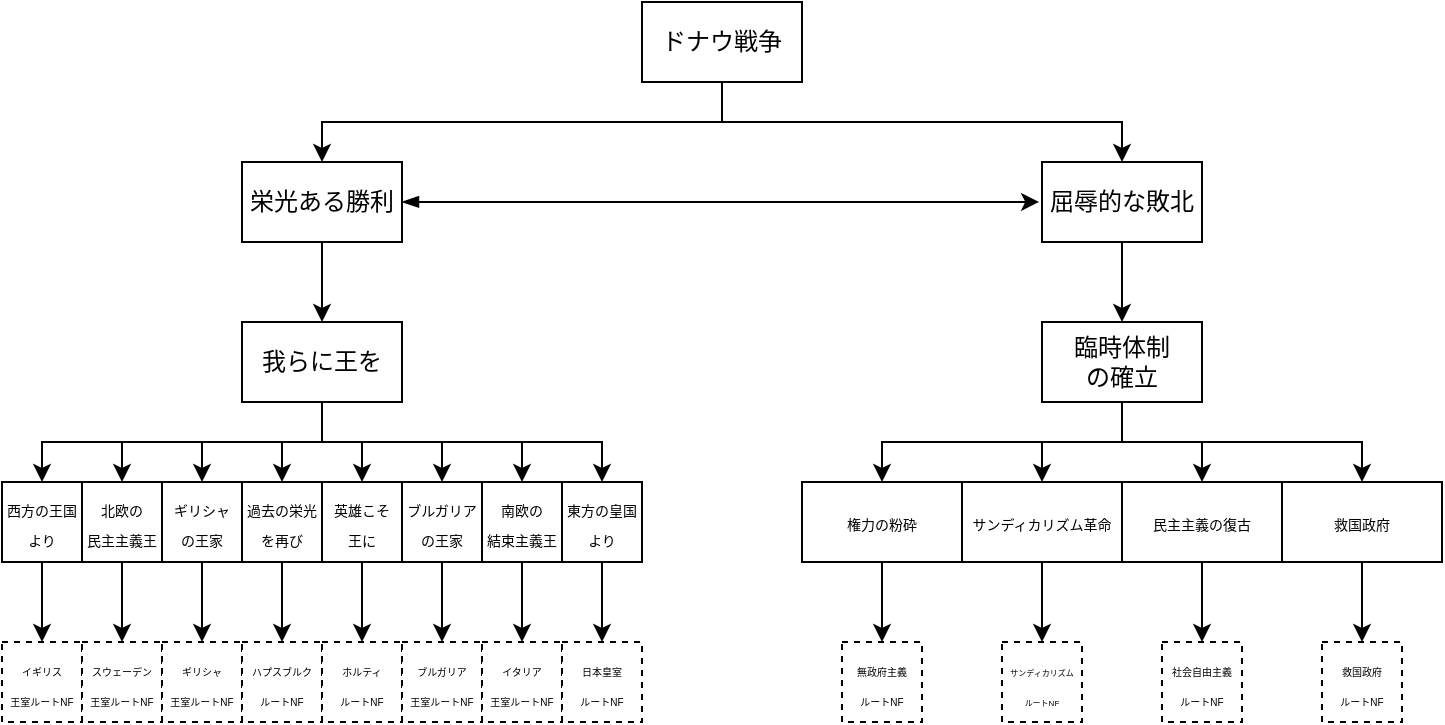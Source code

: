 <mxfile>
    <diagram id="7WXiIC6he57G1Fuo0SQj" name="初期政治ツリー">
        <mxGraphModel dx="948" dy="545" grid="1" gridSize="10" guides="1" tooltips="1" connect="1" arrows="1" fold="1" page="1" pageScale="1" pageWidth="1200" pageHeight="1920" math="0" shadow="0">
            <root>
                <mxCell id="0"/>
                <mxCell id="1" parent="0"/>
                <mxCell id="JQzf1noPHKYlmpawf5Gh-4" style="edgeStyle=orthogonalEdgeStyle;rounded=0;orthogonalLoop=1;jettySize=auto;html=1;entryX=0.5;entryY=0;entryDx=0;entryDy=0;" edge="1" parent="1" source="2" target="JQzf1noPHKYlmpawf5Gh-3">
                    <mxGeometry relative="1" as="geometry"/>
                </mxCell>
                <mxCell id="JQzf1noPHKYlmpawf5Gh-6" style="edgeStyle=orthogonalEdgeStyle;rounded=0;orthogonalLoop=1;jettySize=auto;html=1;" edge="1" parent="1" source="2" target="JQzf1noPHKYlmpawf5Gh-5">
                    <mxGeometry relative="1" as="geometry"/>
                </mxCell>
                <mxCell id="JQzf1noPHKYlmpawf5Gh-8" style="edgeStyle=orthogonalEdgeStyle;rounded=0;orthogonalLoop=1;jettySize=auto;html=1;entryX=0.5;entryY=0;entryDx=0;entryDy=0;" edge="1" parent="1" source="2" target="JQzf1noPHKYlmpawf5Gh-7">
                    <mxGeometry relative="1" as="geometry">
                        <Array as="points">
                            <mxPoint x="240" y="260"/>
                            <mxPoint x="100" y="260"/>
                        </Array>
                    </mxGeometry>
                </mxCell>
                <mxCell id="JQzf1noPHKYlmpawf5Gh-10" style="edgeStyle=orthogonalEdgeStyle;rounded=0;orthogonalLoop=1;jettySize=auto;html=1;" edge="1" parent="1" source="2" target="JQzf1noPHKYlmpawf5Gh-9">
                    <mxGeometry relative="1" as="geometry">
                        <Array as="points">
                            <mxPoint x="240" y="260"/>
                            <mxPoint x="380" y="260"/>
                        </Array>
                    </mxGeometry>
                </mxCell>
                <mxCell id="JQzf1noPHKYlmpawf5Gh-12" style="edgeStyle=orthogonalEdgeStyle;rounded=0;orthogonalLoop=1;jettySize=auto;html=1;" edge="1" parent="1" source="2" target="JQzf1noPHKYlmpawf5Gh-11">
                    <mxGeometry relative="1" as="geometry">
                        <Array as="points">
                            <mxPoint x="240" y="260"/>
                            <mxPoint x="340" y="260"/>
                        </Array>
                    </mxGeometry>
                </mxCell>
                <mxCell id="JQzf1noPHKYlmpawf5Gh-14" style="edgeStyle=orthogonalEdgeStyle;rounded=0;orthogonalLoop=1;jettySize=auto;html=1;entryX=0.5;entryY=0;entryDx=0;entryDy=0;" edge="1" parent="1" source="2" target="JQzf1noPHKYlmpawf5Gh-13">
                    <mxGeometry relative="1" as="geometry">
                        <Array as="points">
                            <mxPoint x="240" y="260"/>
                            <mxPoint x="140" y="260"/>
                        </Array>
                    </mxGeometry>
                </mxCell>
                <mxCell id="JQzf1noPHKYlmpawf5Gh-17" style="edgeStyle=orthogonalEdgeStyle;rounded=0;orthogonalLoop=1;jettySize=auto;html=1;entryX=0.5;entryY=0;entryDx=0;entryDy=0;" edge="1" parent="1" source="2" target="JQzf1noPHKYlmpawf5Gh-16">
                    <mxGeometry relative="1" as="geometry"/>
                </mxCell>
                <mxCell id="JQzf1noPHKYlmpawf5Gh-18" style="edgeStyle=orthogonalEdgeStyle;rounded=0;orthogonalLoop=1;jettySize=auto;html=1;entryX=0.5;entryY=0;entryDx=0;entryDy=0;" edge="1" parent="1" source="2" target="JQzf1noPHKYlmpawf5Gh-15">
                    <mxGeometry relative="1" as="geometry"/>
                </mxCell>
                <mxCell id="2" value="我らに王を" style="rounded=0;whiteSpace=wrap;html=1;" vertex="1" parent="1">
                    <mxGeometry x="200" y="200" width="80" height="40" as="geometry"/>
                </mxCell>
                <mxCell id="vPA_Jw2EjaE4bE_p5380-30" style="edgeStyle=orthogonalEdgeStyle;rounded=0;orthogonalLoop=1;jettySize=auto;html=1;startArrow=none;startFill=0;entryX=0.5;entryY=0;entryDx=0;entryDy=0;" edge="1" parent="1" source="JQzf1noPHKYlmpawf5Gh-3" target="vPA_Jw2EjaE4bE_p5380-41">
                    <mxGeometry relative="1" as="geometry">
                        <mxPoint x="260" y="360" as="targetPoint"/>
                    </mxGeometry>
                </mxCell>
                <mxCell id="JQzf1noPHKYlmpawf5Gh-3" value="&lt;font style=&quot;font-size: 7px&quot;&gt;英雄こそ&lt;br&gt;王に&lt;/font&gt;" style="rounded=0;whiteSpace=wrap;html=1;" vertex="1" parent="1">
                    <mxGeometry x="240" y="280" width="40" height="40" as="geometry"/>
                </mxCell>
                <mxCell id="vPA_Jw2EjaE4bE_p5380-33" style="edgeStyle=orthogonalEdgeStyle;rounded=0;orthogonalLoop=1;jettySize=auto;html=1;startArrow=none;startFill=0;entryX=0.5;entryY=0;entryDx=0;entryDy=0;" edge="1" parent="1" source="JQzf1noPHKYlmpawf5Gh-5" target="vPA_Jw2EjaE4bE_p5380-40">
                    <mxGeometry relative="1" as="geometry">
                        <mxPoint x="220" y="360" as="targetPoint"/>
                    </mxGeometry>
                </mxCell>
                <mxCell id="JQzf1noPHKYlmpawf5Gh-5" value="&lt;font style=&quot;font-size: 7px&quot;&gt;過去の栄光を再び&lt;/font&gt;" style="rounded=0;whiteSpace=wrap;html=1;" vertex="1" parent="1">
                    <mxGeometry x="200" y="280" width="40" height="40" as="geometry"/>
                </mxCell>
                <mxCell id="vPA_Jw2EjaE4bE_p5380-24" style="edgeStyle=orthogonalEdgeStyle;rounded=0;orthogonalLoop=1;jettySize=auto;html=1;startArrow=none;startFill=0;" edge="1" parent="1" source="JQzf1noPHKYlmpawf5Gh-7" target="vPA_Jw2EjaE4bE_p5380-37">
                    <mxGeometry relative="1" as="geometry">
                        <mxPoint x="100" y="360" as="targetPoint"/>
                    </mxGeometry>
                </mxCell>
                <mxCell id="JQzf1noPHKYlmpawf5Gh-7" value="&lt;font style=&quot;font-size: 7px&quot;&gt;西方の王国より&lt;/font&gt;" style="rounded=0;whiteSpace=wrap;html=1;" vertex="1" parent="1">
                    <mxGeometry x="80" y="280" width="40" height="40" as="geometry"/>
                </mxCell>
                <mxCell id="vPA_Jw2EjaE4bE_p5380-29" style="edgeStyle=orthogonalEdgeStyle;rounded=0;orthogonalLoop=1;jettySize=auto;html=1;startArrow=none;startFill=0;" edge="1" parent="1" source="JQzf1noPHKYlmpawf5Gh-9" target="vPA_Jw2EjaE4bE_p5380-44">
                    <mxGeometry relative="1" as="geometry">
                        <mxPoint x="380" y="360" as="targetPoint"/>
                    </mxGeometry>
                </mxCell>
                <mxCell id="JQzf1noPHKYlmpawf5Gh-9" value="&lt;font style=&quot;font-size: 7px&quot;&gt;東方の皇国より&lt;/font&gt;" style="rounded=0;whiteSpace=wrap;html=1;" vertex="1" parent="1">
                    <mxGeometry x="360" y="280" width="40" height="40" as="geometry"/>
                </mxCell>
                <mxCell id="vPA_Jw2EjaE4bE_p5380-32" style="edgeStyle=orthogonalEdgeStyle;rounded=0;orthogonalLoop=1;jettySize=auto;html=1;startArrow=none;startFill=0;entryX=0.5;entryY=0;entryDx=0;entryDy=0;" edge="1" parent="1" source="JQzf1noPHKYlmpawf5Gh-11" target="vPA_Jw2EjaE4bE_p5380-43">
                    <mxGeometry relative="1" as="geometry">
                        <mxPoint x="340" y="360" as="targetPoint"/>
                    </mxGeometry>
                </mxCell>
                <mxCell id="JQzf1noPHKYlmpawf5Gh-11" value="&lt;font style=&quot;font-size: 7px&quot;&gt;南欧の&lt;br&gt;結束主義王&lt;/font&gt;" style="rounded=0;whiteSpace=wrap;html=1;" vertex="1" parent="1">
                    <mxGeometry x="320" y="280" width="40" height="40" as="geometry"/>
                </mxCell>
                <mxCell id="vPA_Jw2EjaE4bE_p5380-35" style="edgeStyle=orthogonalEdgeStyle;rounded=0;orthogonalLoop=1;jettySize=auto;html=1;startArrow=none;startFill=0;" edge="1" parent="1" source="JQzf1noPHKYlmpawf5Gh-13" target="vPA_Jw2EjaE4bE_p5380-38">
                    <mxGeometry relative="1" as="geometry">
                        <mxPoint x="140" y="360" as="targetPoint"/>
                    </mxGeometry>
                </mxCell>
                <mxCell id="JQzf1noPHKYlmpawf5Gh-13" value="&lt;font style=&quot;font-size: 7px&quot;&gt;北欧の&lt;br&gt;民主主義王&lt;/font&gt;" style="rounded=0;whiteSpace=wrap;html=1;" vertex="1" parent="1">
                    <mxGeometry x="120" y="280" width="40" height="40" as="geometry"/>
                </mxCell>
                <mxCell id="vPA_Jw2EjaE4bE_p5380-34" style="edgeStyle=orthogonalEdgeStyle;rounded=0;orthogonalLoop=1;jettySize=auto;html=1;startArrow=none;startFill=0;entryX=0.5;entryY=0;entryDx=0;entryDy=0;" edge="1" parent="1" source="JQzf1noPHKYlmpawf5Gh-15" target="vPA_Jw2EjaE4bE_p5380-39">
                    <mxGeometry relative="1" as="geometry">
                        <mxPoint x="180" y="360" as="targetPoint"/>
                    </mxGeometry>
                </mxCell>
                <mxCell id="JQzf1noPHKYlmpawf5Gh-15" value="&lt;font style=&quot;font-size: 7px&quot;&gt;ギリシャ&lt;br&gt;の王家&lt;/font&gt;" style="rounded=0;whiteSpace=wrap;html=1;" vertex="1" parent="1">
                    <mxGeometry x="160" y="280" width="40" height="40" as="geometry"/>
                </mxCell>
                <mxCell id="vPA_Jw2EjaE4bE_p5380-31" style="edgeStyle=orthogonalEdgeStyle;rounded=0;orthogonalLoop=1;jettySize=auto;html=1;startArrow=none;startFill=0;entryX=0.5;entryY=0;entryDx=0;entryDy=0;" edge="1" parent="1" source="JQzf1noPHKYlmpawf5Gh-16" target="vPA_Jw2EjaE4bE_p5380-42">
                    <mxGeometry relative="1" as="geometry">
                        <mxPoint x="300" y="360" as="targetPoint"/>
                    </mxGeometry>
                </mxCell>
                <mxCell id="JQzf1noPHKYlmpawf5Gh-16" value="&lt;font style=&quot;font-size: 7px&quot;&gt;ブルガリアの王家&lt;/font&gt;" style="rounded=0;whiteSpace=wrap;html=1;" vertex="1" parent="1">
                    <mxGeometry x="280" y="280" width="40" height="40" as="geometry"/>
                </mxCell>
                <mxCell id="vPA_Jw2EjaE4bE_p5380-5" style="edgeStyle=orthogonalEdgeStyle;rounded=0;orthogonalLoop=1;jettySize=auto;html=1;entryX=0.5;entryY=0;entryDx=0;entryDy=0;" edge="1" parent="1" source="vPA_Jw2EjaE4bE_p5380-4" target="2">
                    <mxGeometry relative="1" as="geometry"/>
                </mxCell>
                <mxCell id="vPA_Jw2EjaE4bE_p5380-7" style="edgeStyle=orthogonalEdgeStyle;rounded=0;orthogonalLoop=1;jettySize=auto;html=1;entryX=-0.018;entryY=0.499;entryDx=0;entryDy=0;entryPerimeter=0;startArrow=blockThin;startFill=1;" edge="1" parent="1" source="vPA_Jw2EjaE4bE_p5380-4" target="vPA_Jw2EjaE4bE_p5380-6">
                    <mxGeometry relative="1" as="geometry"/>
                </mxCell>
                <mxCell id="vPA_Jw2EjaE4bE_p5380-4" value="栄光ある勝利" style="rounded=0;whiteSpace=wrap;html=1;" vertex="1" parent="1">
                    <mxGeometry x="200" y="120" width="80" height="40" as="geometry"/>
                </mxCell>
                <mxCell id="vPA_Jw2EjaE4bE_p5380-9" style="edgeStyle=orthogonalEdgeStyle;rounded=0;orthogonalLoop=1;jettySize=auto;html=1;startArrow=none;startFill=0;" edge="1" parent="1" source="vPA_Jw2EjaE4bE_p5380-6" target="vPA_Jw2EjaE4bE_p5380-8">
                    <mxGeometry relative="1" as="geometry"/>
                </mxCell>
                <mxCell id="vPA_Jw2EjaE4bE_p5380-6" value="屈辱的な敗北" style="rounded=0;whiteSpace=wrap;html=1;" vertex="1" parent="1">
                    <mxGeometry x="600" y="120" width="80" height="40" as="geometry"/>
                </mxCell>
                <mxCell id="vPA_Jw2EjaE4bE_p5380-15" style="edgeStyle=orthogonalEdgeStyle;rounded=0;orthogonalLoop=1;jettySize=auto;html=1;startArrow=none;startFill=0;" edge="1" parent="1" source="vPA_Jw2EjaE4bE_p5380-8" target="vPA_Jw2EjaE4bE_p5380-10">
                    <mxGeometry relative="1" as="geometry"/>
                </mxCell>
                <mxCell id="vPA_Jw2EjaE4bE_p5380-16" style="edgeStyle=orthogonalEdgeStyle;rounded=0;orthogonalLoop=1;jettySize=auto;html=1;entryX=0.5;entryY=0;entryDx=0;entryDy=0;startArrow=none;startFill=0;" edge="1" parent="1" source="vPA_Jw2EjaE4bE_p5380-8" target="vPA_Jw2EjaE4bE_p5380-14">
                    <mxGeometry relative="1" as="geometry">
                        <Array as="points">
                            <mxPoint x="640" y="260"/>
                            <mxPoint x="520" y="260"/>
                        </Array>
                    </mxGeometry>
                </mxCell>
                <mxCell id="vPA_Jw2EjaE4bE_p5380-19" style="edgeStyle=orthogonalEdgeStyle;rounded=0;orthogonalLoop=1;jettySize=auto;html=1;entryX=0.5;entryY=0;entryDx=0;entryDy=0;startArrow=none;startFill=0;" edge="1" parent="1" source="vPA_Jw2EjaE4bE_p5380-8" target="vPA_Jw2EjaE4bE_p5380-17">
                    <mxGeometry relative="1" as="geometry"/>
                </mxCell>
                <mxCell id="vPA_Jw2EjaE4bE_p5380-20" style="edgeStyle=orthogonalEdgeStyle;rounded=0;orthogonalLoop=1;jettySize=auto;html=1;entryX=0.5;entryY=0;entryDx=0;entryDy=0;startArrow=none;startFill=0;" edge="1" parent="1" source="vPA_Jw2EjaE4bE_p5380-8" target="vPA_Jw2EjaE4bE_p5380-18">
                    <mxGeometry relative="1" as="geometry">
                        <Array as="points">
                            <mxPoint x="640" y="260"/>
                            <mxPoint x="760" y="260"/>
                        </Array>
                    </mxGeometry>
                </mxCell>
                <mxCell id="vPA_Jw2EjaE4bE_p5380-8" value="臨時体制&lt;br&gt;の確立" style="rounded=0;whiteSpace=wrap;html=1;" vertex="1" parent="1">
                    <mxGeometry x="600" y="200" width="80" height="40" as="geometry"/>
                </mxCell>
                <mxCell id="vPA_Jw2EjaE4bE_p5380-50" style="edgeStyle=orthogonalEdgeStyle;rounded=0;orthogonalLoop=1;jettySize=auto;html=1;entryX=0.5;entryY=0;entryDx=0;entryDy=0;startArrow=none;startFill=0;" edge="1" parent="1" source="vPA_Jw2EjaE4bE_p5380-10" target="vPA_Jw2EjaE4bE_p5380-49">
                    <mxGeometry relative="1" as="geometry"/>
                </mxCell>
                <mxCell id="vPA_Jw2EjaE4bE_p5380-10" value="&lt;font style=&quot;font-size: 7px&quot;&gt;サンディカリズム革命&lt;br&gt;&lt;/font&gt;" style="rounded=0;whiteSpace=wrap;html=1;" vertex="1" parent="1">
                    <mxGeometry x="560" y="280" width="80" height="40" as="geometry"/>
                </mxCell>
                <mxCell id="vPA_Jw2EjaE4bE_p5380-48" style="edgeStyle=orthogonalEdgeStyle;rounded=0;orthogonalLoop=1;jettySize=auto;html=1;entryX=0.5;entryY=0;entryDx=0;entryDy=0;startArrow=none;startFill=0;" edge="1" parent="1" source="vPA_Jw2EjaE4bE_p5380-14" target="vPA_Jw2EjaE4bE_p5380-46">
                    <mxGeometry relative="1" as="geometry"/>
                </mxCell>
                <mxCell id="vPA_Jw2EjaE4bE_p5380-14" value="&lt;font style=&quot;font-size: 7px&quot;&gt;権力の粉砕&lt;br&gt;&lt;/font&gt;" style="rounded=0;whiteSpace=wrap;html=1;" vertex="1" parent="1">
                    <mxGeometry x="480" y="280" width="80" height="40" as="geometry"/>
                </mxCell>
                <mxCell id="vPA_Jw2EjaE4bE_p5380-52" style="edgeStyle=orthogonalEdgeStyle;rounded=0;orthogonalLoop=1;jettySize=auto;html=1;entryX=0.5;entryY=0;entryDx=0;entryDy=0;startArrow=none;startFill=0;" edge="1" parent="1" source="vPA_Jw2EjaE4bE_p5380-17" target="vPA_Jw2EjaE4bE_p5380-51">
                    <mxGeometry relative="1" as="geometry"/>
                </mxCell>
                <mxCell id="vPA_Jw2EjaE4bE_p5380-17" value="&lt;font style=&quot;font-size: 7px&quot;&gt;民主主義の復古&lt;br&gt;&lt;/font&gt;" style="rounded=0;whiteSpace=wrap;html=1;" vertex="1" parent="1">
                    <mxGeometry x="640" y="280" width="80" height="40" as="geometry"/>
                </mxCell>
                <mxCell id="vPA_Jw2EjaE4bE_p5380-54" style="edgeStyle=orthogonalEdgeStyle;rounded=0;orthogonalLoop=1;jettySize=auto;html=1;startArrow=none;startFill=0;" edge="1" parent="1" source="vPA_Jw2EjaE4bE_p5380-18" target="vPA_Jw2EjaE4bE_p5380-53">
                    <mxGeometry relative="1" as="geometry"/>
                </mxCell>
                <mxCell id="vPA_Jw2EjaE4bE_p5380-18" value="&lt;font style=&quot;font-size: 7px&quot;&gt;救国政府&lt;br&gt;&lt;/font&gt;" style="rounded=0;whiteSpace=wrap;html=1;" vertex="1" parent="1">
                    <mxGeometry x="720" y="280" width="80" height="40" as="geometry"/>
                </mxCell>
                <mxCell id="vPA_Jw2EjaE4bE_p5380-22" style="edgeStyle=orthogonalEdgeStyle;rounded=0;orthogonalLoop=1;jettySize=auto;html=1;startArrow=none;startFill=0;" edge="1" parent="1" source="vPA_Jw2EjaE4bE_p5380-21" target="vPA_Jw2EjaE4bE_p5380-6">
                    <mxGeometry relative="1" as="geometry">
                        <Array as="points">
                            <mxPoint x="440" y="100"/>
                            <mxPoint x="640" y="100"/>
                        </Array>
                    </mxGeometry>
                </mxCell>
                <mxCell id="vPA_Jw2EjaE4bE_p5380-23" style="edgeStyle=orthogonalEdgeStyle;rounded=0;orthogonalLoop=1;jettySize=auto;html=1;startArrow=none;startFill=0;" edge="1" parent="1" source="vPA_Jw2EjaE4bE_p5380-21" target="vPA_Jw2EjaE4bE_p5380-4">
                    <mxGeometry relative="1" as="geometry">
                        <Array as="points">
                            <mxPoint x="440" y="100"/>
                            <mxPoint x="240" y="100"/>
                        </Array>
                    </mxGeometry>
                </mxCell>
                <mxCell id="vPA_Jw2EjaE4bE_p5380-21" value="ドナウ戦争" style="rounded=0;whiteSpace=wrap;html=1;" vertex="1" parent="1">
                    <mxGeometry x="400" y="40" width="80" height="40" as="geometry"/>
                </mxCell>
                <mxCell id="vPA_Jw2EjaE4bE_p5380-37" value="&lt;font style=&quot;font-size: 5px&quot;&gt;イギリス&lt;br&gt;王室ルートNF&lt;br&gt;&lt;/font&gt;" style="rounded=0;whiteSpace=wrap;html=1;dashed=1;" vertex="1" parent="1">
                    <mxGeometry x="80" y="360" width="40" height="40" as="geometry"/>
                </mxCell>
                <mxCell id="vPA_Jw2EjaE4bE_p5380-38" value="&lt;font style=&quot;font-size: 5px&quot;&gt;スウェーデン&lt;/font&gt;&lt;br style=&quot;font-size: 5px&quot;&gt;&lt;span style=&quot;font-size: 5px&quot;&gt;王室ルートNF&lt;/span&gt;" style="rounded=0;whiteSpace=wrap;html=1;dashed=1;" vertex="1" parent="1">
                    <mxGeometry x="120" y="360" width="40" height="40" as="geometry"/>
                </mxCell>
                <mxCell id="vPA_Jw2EjaE4bE_p5380-39" value="&lt;font style=&quot;font-size: 5px&quot;&gt;ギリシャ&lt;/font&gt;&lt;br style=&quot;font-size: 5px&quot;&gt;&lt;span style=&quot;font-size: 5px&quot;&gt;王室ルートNF&lt;/span&gt;" style="rounded=0;whiteSpace=wrap;html=1;dashed=1;" vertex="1" parent="1">
                    <mxGeometry x="160" y="360" width="40" height="40" as="geometry"/>
                </mxCell>
                <mxCell id="vPA_Jw2EjaE4bE_p5380-40" value="&lt;font style=&quot;font-size: 5px&quot;&gt;ハプスブルク&lt;/font&gt;&lt;br style=&quot;font-size: 5px&quot;&gt;&lt;span style=&quot;font-size: 5px&quot;&gt;ルートNF&lt;/span&gt;" style="rounded=0;whiteSpace=wrap;html=1;dashed=1;" vertex="1" parent="1">
                    <mxGeometry x="200" y="360" width="40" height="40" as="geometry"/>
                </mxCell>
                <mxCell id="vPA_Jw2EjaE4bE_p5380-41" value="&lt;font style=&quot;font-size: 5px&quot;&gt;ホルティ&lt;br&gt;ルートNF&lt;br&gt;&lt;/font&gt;" style="rounded=0;whiteSpace=wrap;html=1;dashed=1;" vertex="1" parent="1">
                    <mxGeometry x="240" y="360" width="40" height="40" as="geometry"/>
                </mxCell>
                <mxCell id="vPA_Jw2EjaE4bE_p5380-42" value="&lt;font style=&quot;font-size: 5px&quot;&gt;ブルガリア&lt;/font&gt;&lt;br style=&quot;font-size: 5px&quot;&gt;&lt;span style=&quot;font-size: 5px&quot;&gt;王室ルートNF&lt;/span&gt;" style="rounded=0;whiteSpace=wrap;html=1;dashed=1;" vertex="1" parent="1">
                    <mxGeometry x="280" y="360" width="40" height="40" as="geometry"/>
                </mxCell>
                <mxCell id="vPA_Jw2EjaE4bE_p5380-43" value="&lt;font style=&quot;font-size: 5px&quot;&gt;イタリア&lt;br&gt;王室ルートNF&lt;br&gt;&lt;/font&gt;" style="rounded=0;whiteSpace=wrap;html=1;dashed=1;" vertex="1" parent="1">
                    <mxGeometry x="320" y="360" width="40" height="40" as="geometry"/>
                </mxCell>
                <mxCell id="vPA_Jw2EjaE4bE_p5380-44" value="&lt;span style=&quot;font-size: 5px&quot;&gt;日本皇室&lt;br&gt;ルートNF&lt;br&gt;&lt;/span&gt;" style="rounded=0;whiteSpace=wrap;html=1;dashed=1;" vertex="1" parent="1">
                    <mxGeometry x="360" y="360" width="40" height="40" as="geometry"/>
                </mxCell>
                <mxCell id="vPA_Jw2EjaE4bE_p5380-46" value="&lt;span style=&quot;font-size: 5px&quot;&gt;無政府主義&lt;br&gt;ルートNF&lt;br&gt;&lt;/span&gt;" style="rounded=0;whiteSpace=wrap;html=1;dashed=1;" vertex="1" parent="1">
                    <mxGeometry x="500" y="360" width="40" height="40" as="geometry"/>
                </mxCell>
                <mxCell id="vPA_Jw2EjaE4bE_p5380-49" value="&lt;span style=&quot;font-size: 4px&quot;&gt;サンディカリズム&lt;br&gt;ルートNF&lt;br&gt;&lt;/span&gt;" style="rounded=0;whiteSpace=wrap;html=1;dashed=1;" vertex="1" parent="1">
                    <mxGeometry x="580" y="360" width="40" height="40" as="geometry"/>
                </mxCell>
                <mxCell id="vPA_Jw2EjaE4bE_p5380-51" value="&lt;span style=&quot;font-size: 5px&quot;&gt;社会自由主義&lt;br&gt;ルートNF&lt;br&gt;&lt;/span&gt;" style="rounded=0;whiteSpace=wrap;html=1;dashed=1;" vertex="1" parent="1">
                    <mxGeometry x="660" y="360" width="40" height="40" as="geometry"/>
                </mxCell>
                <mxCell id="vPA_Jw2EjaE4bE_p5380-53" value="&lt;span style=&quot;font-size: 5px&quot;&gt;救国政府&lt;br&gt;ルートNF&lt;br&gt;&lt;/span&gt;" style="rounded=0;whiteSpace=wrap;html=1;dashed=1;" vertex="1" parent="1">
                    <mxGeometry x="740" y="360" width="40" height="40" as="geometry"/>
                </mxCell>
            </root>
        </mxGraphModel>
    </diagram>
    <diagram id="VsmLZz0q_9G6n_VkO0KV" name="ページ2">
        <mxGraphModel dx="1145" dy="658" grid="1" gridSize="10" guides="1" tooltips="1" connect="1" arrows="1" fold="1" page="1" pageScale="1" pageWidth="1000000" pageHeight="1000000" math="0" shadow="0">
            <root>
                <mxCell id="XL8Ke2UXIsb6MuDo_oon-0"/>
                <mxCell id="XL8Ke2UXIsb6MuDo_oon-1" parent="XL8Ke2UXIsb6MuDo_oon-0"/>
                <mxCell id="XL8Ke2UXIsb6MuDo_oon-68" style="edgeStyle=orthogonalEdgeStyle;rounded=0;orthogonalLoop=1;jettySize=auto;html=1;entryX=0.5;entryY=0;entryDx=0;entryDy=0;" edge="1" parent="XL8Ke2UXIsb6MuDo_oon-1" source="XL8Ke2UXIsb6MuDo_oon-71" target="XL8Ke2UXIsb6MuDo_oon-74">
                    <mxGeometry relative="1" as="geometry"/>
                </mxCell>
                <mxCell id="XL8Ke2UXIsb6MuDo_oon-70" style="edgeStyle=orthogonalEdgeStyle;rounded=0;orthogonalLoop=1;jettySize=auto;html=1;entryX=0.5;entryY=0;entryDx=0;entryDy=0;" edge="1" parent="XL8Ke2UXIsb6MuDo_oon-1" source="XL8Ke2UXIsb6MuDo_oon-71" target="XL8Ke2UXIsb6MuDo_oon-88">
                    <mxGeometry relative="1" as="geometry"/>
                </mxCell>
                <mxCell id="XL8Ke2UXIsb6MuDo_oon-115" style="edgeStyle=orthogonalEdgeStyle;rounded=0;orthogonalLoop=1;jettySize=auto;html=1;entryX=0.5;entryY=0;entryDx=0;entryDy=0;" edge="1" parent="XL8Ke2UXIsb6MuDo_oon-1" source="XL8Ke2UXIsb6MuDo_oon-71" target="XL8Ke2UXIsb6MuDo_oon-102">
                    <mxGeometry relative="1" as="geometry"/>
                </mxCell>
                <mxCell id="XL8Ke2UXIsb6MuDo_oon-71" value="国王選定(1)" style="rounded=0;whiteSpace=wrap;html=1;" vertex="1" parent="XL8Ke2UXIsb6MuDo_oon-1">
                    <mxGeometry x="1520" y="80" width="120" height="40" as="geometry"/>
                </mxCell>
                <mxCell id="XL8Ke2UXIsb6MuDo_oon-73" value="" style="group" vertex="1" connectable="0" parent="XL8Ke2UXIsb6MuDo_oon-1">
                    <mxGeometry x="1400" y="160" width="360" height="280" as="geometry"/>
                </mxCell>
                <mxCell id="XL8Ke2UXIsb6MuDo_oon-74" value="ハプスブルク家へ&lt;br&gt;打診" style="rounded=0;whiteSpace=wrap;html=1;" vertex="1" parent="XL8Ke2UXIsb6MuDo_oon-73">
                    <mxGeometry x="120" width="120" height="40" as="geometry"/>
                </mxCell>
                <mxCell id="XL8Ke2UXIsb6MuDo_oon-75" value="&lt;span&gt;ハプスブルク家&lt;br&gt;(候補から選ばれる)&lt;br&gt;&lt;/span&gt;" style="rounded=0;whiteSpace=wrap;html=1;" vertex="1" parent="XL8Ke2UXIsb6MuDo_oon-73">
                    <mxGeometry x="180" y="80" width="120" height="40" as="geometry"/>
                </mxCell>
                <mxCell id="XL8Ke2UXIsb6MuDo_oon-76" style="edgeStyle=orthogonalEdgeStyle;rounded=0;orthogonalLoop=1;jettySize=auto;html=1;entryX=0.5;entryY=0;entryDx=0;entryDy=0;" edge="1" parent="XL8Ke2UXIsb6MuDo_oon-73" source="XL8Ke2UXIsb6MuDo_oon-74" target="XL8Ke2UXIsb6MuDo_oon-75">
                    <mxGeometry x="60" as="geometry"/>
                </mxCell>
                <mxCell id="XL8Ke2UXIsb6MuDo_oon-77" value="ハプスブルク家が&lt;br&gt;辞退" style="rounded=0;whiteSpace=wrap;html=1;" vertex="1" parent="XL8Ke2UXIsb6MuDo_oon-73">
                    <mxGeometry x="60" y="80" width="120" height="40" as="geometry"/>
                </mxCell>
                <mxCell id="XL8Ke2UXIsb6MuDo_oon-78" style="edgeStyle=orthogonalEdgeStyle;rounded=0;orthogonalLoop=1;jettySize=auto;html=1;entryX=0.5;entryY=0;entryDx=0;entryDy=0;" edge="1" parent="XL8Ke2UXIsb6MuDo_oon-73" source="XL8Ke2UXIsb6MuDo_oon-74" target="XL8Ke2UXIsb6MuDo_oon-77">
                    <mxGeometry x="60" as="geometry"/>
                </mxCell>
                <mxCell id="XL8Ke2UXIsb6MuDo_oon-79" value="ハプスブルク朝&lt;br&gt;ルート" style="rounded=0;whiteSpace=wrap;html=1;" vertex="1" parent="XL8Ke2UXIsb6MuDo_oon-73">
                    <mxGeometry x="120" y="160" width="120" height="40" as="geometry"/>
                </mxCell>
                <mxCell id="XL8Ke2UXIsb6MuDo_oon-80" style="edgeStyle=orthogonalEdgeStyle;rounded=0;orthogonalLoop=1;jettySize=auto;html=1;entryX=0.5;entryY=0;entryDx=0;entryDy=0;" edge="1" parent="XL8Ke2UXIsb6MuDo_oon-73" source="XL8Ke2UXIsb6MuDo_oon-75" target="XL8Ke2UXIsb6MuDo_oon-79">
                    <mxGeometry x="60" as="geometry">
                        <mxPoint x="240" y="160" as="targetPoint"/>
                    </mxGeometry>
                </mxCell>
                <mxCell id="XL8Ke2UXIsb6MuDo_oon-81" value="国王選定" style="rounded=0;whiteSpace=wrap;html=1;" vertex="1" parent="XL8Ke2UXIsb6MuDo_oon-73">
                    <mxGeometry y="160" width="120" height="40" as="geometry"/>
                </mxCell>
                <mxCell id="XL8Ke2UXIsb6MuDo_oon-82" style="edgeStyle=orthogonalEdgeStyle;rounded=0;orthogonalLoop=1;jettySize=auto;html=1;entryX=0.5;entryY=0;entryDx=0;entryDy=0;" edge="1" parent="XL8Ke2UXIsb6MuDo_oon-73" source="XL8Ke2UXIsb6MuDo_oon-77" target="XL8Ke2UXIsb6MuDo_oon-81">
                    <mxGeometry relative="1" as="geometry"/>
                </mxCell>
                <mxCell id="XL8Ke2UXIsb6MuDo_oon-83" value="国民が反発" style="rounded=0;whiteSpace=wrap;html=1;" vertex="1" parent="XL8Ke2UXIsb6MuDo_oon-73">
                    <mxGeometry x="240" y="160" width="120" height="40" as="geometry"/>
                </mxCell>
                <mxCell id="XL8Ke2UXIsb6MuDo_oon-84" style="edgeStyle=orthogonalEdgeStyle;rounded=0;orthogonalLoop=1;jettySize=auto;html=1;" edge="1" parent="XL8Ke2UXIsb6MuDo_oon-73" source="XL8Ke2UXIsb6MuDo_oon-75" target="XL8Ke2UXIsb6MuDo_oon-83">
                    <mxGeometry relative="1" as="geometry"/>
                </mxCell>
                <mxCell id="XL8Ke2UXIsb6MuDo_oon-85" value="国王選定" style="rounded=0;whiteSpace=wrap;html=1;" vertex="1" parent="XL8Ke2UXIsb6MuDo_oon-73">
                    <mxGeometry x="240" y="240" width="120" height="40" as="geometry"/>
                </mxCell>
                <mxCell id="XL8Ke2UXIsb6MuDo_oon-86" value="" style="edgeStyle=orthogonalEdgeStyle;rounded=0;orthogonalLoop=1;jettySize=auto;html=1;" edge="1" parent="XL8Ke2UXIsb6MuDo_oon-73" source="XL8Ke2UXIsb6MuDo_oon-83" target="XL8Ke2UXIsb6MuDo_oon-85">
                    <mxGeometry relative="1" as="geometry">
                        <Array as="points">
                            <mxPoint x="300" y="240"/>
                            <mxPoint x="300" y="240"/>
                        </Array>
                    </mxGeometry>
                </mxCell>
                <mxCell id="XL8Ke2UXIsb6MuDo_oon-87" value="" style="group" vertex="1" connectable="0" parent="XL8Ke2UXIsb6MuDo_oon-1">
                    <mxGeometry x="1060" y="160" width="360" height="280" as="geometry"/>
                </mxCell>
                <mxCell id="XL8Ke2UXIsb6MuDo_oon-88" value="イギリスへ&lt;br&gt;打診" style="rounded=0;whiteSpace=wrap;html=1;" vertex="1" parent="XL8Ke2UXIsb6MuDo_oon-87">
                    <mxGeometry x="110" width="120" height="40" as="geometry"/>
                </mxCell>
                <mxCell id="XL8Ke2UXIsb6MuDo_oon-89" value="ウィンザー&lt;span&gt;家&lt;br&gt;(候補から選ばれる)&lt;br&gt;&lt;/span&gt;" style="rounded=0;whiteSpace=wrap;html=1;" vertex="1" parent="XL8Ke2UXIsb6MuDo_oon-87">
                    <mxGeometry x="160" y="80" width="120" height="40" as="geometry"/>
                </mxCell>
                <mxCell id="XL8Ke2UXIsb6MuDo_oon-90" style="edgeStyle=orthogonalEdgeStyle;rounded=0;orthogonalLoop=1;jettySize=auto;html=1;entryX=0.5;entryY=0;entryDx=0;entryDy=0;" edge="1" parent="XL8Ke2UXIsb6MuDo_oon-87" source="XL8Ke2UXIsb6MuDo_oon-88" target="XL8Ke2UXIsb6MuDo_oon-89">
                    <mxGeometry x="40" as="geometry"/>
                </mxCell>
                <mxCell id="XL8Ke2UXIsb6MuDo_oon-91" value="イギリスが辞退" style="rounded=0;whiteSpace=wrap;html=1;" vertex="1" parent="XL8Ke2UXIsb6MuDo_oon-87">
                    <mxGeometry x="40" y="80" width="120" height="40" as="geometry"/>
                </mxCell>
                <mxCell id="XL8Ke2UXIsb6MuDo_oon-92" style="edgeStyle=orthogonalEdgeStyle;rounded=0;orthogonalLoop=1;jettySize=auto;html=1;entryX=0.5;entryY=0;entryDx=0;entryDy=0;" edge="1" parent="XL8Ke2UXIsb6MuDo_oon-87" source="XL8Ke2UXIsb6MuDo_oon-88" target="XL8Ke2UXIsb6MuDo_oon-91">
                    <mxGeometry x="40" as="geometry"/>
                </mxCell>
                <mxCell id="XL8Ke2UXIsb6MuDo_oon-93" value="ウィンザー朝&lt;br&gt;ルート" style="rounded=0;whiteSpace=wrap;html=1;" vertex="1" parent="XL8Ke2UXIsb6MuDo_oon-87">
                    <mxGeometry x="100" y="160" width="120" height="40" as="geometry"/>
                </mxCell>
                <mxCell id="XL8Ke2UXIsb6MuDo_oon-94" style="edgeStyle=orthogonalEdgeStyle;rounded=0;orthogonalLoop=1;jettySize=auto;html=1;entryX=0.5;entryY=0;entryDx=0;entryDy=0;" edge="1" parent="XL8Ke2UXIsb6MuDo_oon-87" source="XL8Ke2UXIsb6MuDo_oon-89" target="XL8Ke2UXIsb6MuDo_oon-93">
                    <mxGeometry x="40" as="geometry">
                        <mxPoint x="220" y="160" as="targetPoint"/>
                    </mxGeometry>
                </mxCell>
                <mxCell id="XL8Ke2UXIsb6MuDo_oon-95" value="国王選定" style="rounded=0;whiteSpace=wrap;html=1;" vertex="1" parent="XL8Ke2UXIsb6MuDo_oon-87">
                    <mxGeometry x="-20" y="160" width="120" height="40" as="geometry"/>
                </mxCell>
                <mxCell id="XL8Ke2UXIsb6MuDo_oon-96" style="edgeStyle=orthogonalEdgeStyle;rounded=0;orthogonalLoop=1;jettySize=auto;html=1;entryX=0.5;entryY=0;entryDx=0;entryDy=0;" edge="1" parent="XL8Ke2UXIsb6MuDo_oon-87" source="XL8Ke2UXIsb6MuDo_oon-91" target="XL8Ke2UXIsb6MuDo_oon-95">
                    <mxGeometry relative="1" as="geometry"/>
                </mxCell>
                <mxCell id="XL8Ke2UXIsb6MuDo_oon-97" value="国民が反発" style="rounded=0;whiteSpace=wrap;html=1;" vertex="1" parent="XL8Ke2UXIsb6MuDo_oon-87">
                    <mxGeometry x="220" y="160" width="120" height="40" as="geometry"/>
                </mxCell>
                <mxCell id="XL8Ke2UXIsb6MuDo_oon-98" style="edgeStyle=orthogonalEdgeStyle;rounded=0;orthogonalLoop=1;jettySize=auto;html=1;" edge="1" parent="XL8Ke2UXIsb6MuDo_oon-87" source="XL8Ke2UXIsb6MuDo_oon-89" target="XL8Ke2UXIsb6MuDo_oon-97">
                    <mxGeometry relative="1" as="geometry"/>
                </mxCell>
                <mxCell id="XL8Ke2UXIsb6MuDo_oon-99" value="国王選定" style="rounded=0;whiteSpace=wrap;html=1;" vertex="1" parent="XL8Ke2UXIsb6MuDo_oon-87">
                    <mxGeometry x="220" y="240" width="120" height="40" as="geometry"/>
                </mxCell>
                <mxCell id="XL8Ke2UXIsb6MuDo_oon-100" value="" style="edgeStyle=orthogonalEdgeStyle;rounded=0;orthogonalLoop=1;jettySize=auto;html=1;" edge="1" parent="XL8Ke2UXIsb6MuDo_oon-87" source="XL8Ke2UXIsb6MuDo_oon-97" target="XL8Ke2UXIsb6MuDo_oon-99">
                    <mxGeometry relative="1" as="geometry">
                        <Array as="points">
                            <mxPoint x="280" y="240"/>
                            <mxPoint x="280" y="240"/>
                        </Array>
                    </mxGeometry>
                </mxCell>
                <mxCell id="XL8Ke2UXIsb6MuDo_oon-101" value="" style="group" vertex="1" connectable="0" parent="XL8Ke2UXIsb6MuDo_oon-1">
                    <mxGeometry x="1760" y="160" width="360" height="280" as="geometry"/>
                </mxCell>
                <mxCell id="XL8Ke2UXIsb6MuDo_oon-102" value="イタリアへ&lt;br&gt;打診" style="rounded=0;whiteSpace=wrap;html=1;" vertex="1" parent="XL8Ke2UXIsb6MuDo_oon-101">
                    <mxGeometry x="120" width="120" height="40" as="geometry"/>
                </mxCell>
                <mxCell id="XL8Ke2UXIsb6MuDo_oon-103" value="&lt;span&gt;サヴォイア家&lt;br&gt;(候補から選ばれる)&lt;br&gt;&lt;/span&gt;" style="rounded=0;whiteSpace=wrap;html=1;" vertex="1" parent="XL8Ke2UXIsb6MuDo_oon-101">
                    <mxGeometry x="180" y="80" width="120" height="40" as="geometry"/>
                </mxCell>
                <mxCell id="XL8Ke2UXIsb6MuDo_oon-104" style="edgeStyle=orthogonalEdgeStyle;rounded=0;orthogonalLoop=1;jettySize=auto;html=1;entryX=0.5;entryY=0;entryDx=0;entryDy=0;" edge="1" parent="XL8Ke2UXIsb6MuDo_oon-101" source="XL8Ke2UXIsb6MuDo_oon-102" target="XL8Ke2UXIsb6MuDo_oon-103">
                    <mxGeometry x="60" as="geometry"/>
                </mxCell>
                <mxCell id="XL8Ke2UXIsb6MuDo_oon-105" value="イタリアが&lt;br&gt;辞退" style="rounded=0;whiteSpace=wrap;html=1;" vertex="1" parent="XL8Ke2UXIsb6MuDo_oon-101">
                    <mxGeometry x="60" y="80" width="120" height="40" as="geometry"/>
                </mxCell>
                <mxCell id="XL8Ke2UXIsb6MuDo_oon-106" style="edgeStyle=orthogonalEdgeStyle;rounded=0;orthogonalLoop=1;jettySize=auto;html=1;entryX=0.5;entryY=0;entryDx=0;entryDy=0;" edge="1" parent="XL8Ke2UXIsb6MuDo_oon-101" source="XL8Ke2UXIsb6MuDo_oon-102" target="XL8Ke2UXIsb6MuDo_oon-105">
                    <mxGeometry x="60" as="geometry"/>
                </mxCell>
                <mxCell id="XL8Ke2UXIsb6MuDo_oon-107" value="サヴォイア朝&lt;br&gt;ルート" style="rounded=0;whiteSpace=wrap;html=1;" vertex="1" parent="XL8Ke2UXIsb6MuDo_oon-101">
                    <mxGeometry x="120" y="160" width="120" height="40" as="geometry"/>
                </mxCell>
                <mxCell id="XL8Ke2UXIsb6MuDo_oon-108" style="edgeStyle=orthogonalEdgeStyle;rounded=0;orthogonalLoop=1;jettySize=auto;html=1;entryX=0.5;entryY=0;entryDx=0;entryDy=0;" edge="1" parent="XL8Ke2UXIsb6MuDo_oon-101" source="XL8Ke2UXIsb6MuDo_oon-103" target="XL8Ke2UXIsb6MuDo_oon-107">
                    <mxGeometry x="60" as="geometry">
                        <mxPoint x="240" y="160" as="targetPoint"/>
                    </mxGeometry>
                </mxCell>
                <mxCell id="XL8Ke2UXIsb6MuDo_oon-109" value="国王選定" style="rounded=0;whiteSpace=wrap;html=1;" vertex="1" parent="XL8Ke2UXIsb6MuDo_oon-101">
                    <mxGeometry y="160" width="120" height="40" as="geometry"/>
                </mxCell>
                <mxCell id="XL8Ke2UXIsb6MuDo_oon-110" style="edgeStyle=orthogonalEdgeStyle;rounded=0;orthogonalLoop=1;jettySize=auto;html=1;entryX=0.5;entryY=0;entryDx=0;entryDy=0;" edge="1" parent="XL8Ke2UXIsb6MuDo_oon-101" source="XL8Ke2UXIsb6MuDo_oon-105" target="XL8Ke2UXIsb6MuDo_oon-109">
                    <mxGeometry relative="1" as="geometry"/>
                </mxCell>
                <mxCell id="XL8Ke2UXIsb6MuDo_oon-111" value="国民が反発" style="rounded=0;whiteSpace=wrap;html=1;" vertex="1" parent="XL8Ke2UXIsb6MuDo_oon-101">
                    <mxGeometry x="240" y="160" width="120" height="40" as="geometry"/>
                </mxCell>
                <mxCell id="XL8Ke2UXIsb6MuDo_oon-112" style="edgeStyle=orthogonalEdgeStyle;rounded=0;orthogonalLoop=1;jettySize=auto;html=1;" edge="1" parent="XL8Ke2UXIsb6MuDo_oon-101" source="XL8Ke2UXIsb6MuDo_oon-103" target="XL8Ke2UXIsb6MuDo_oon-111">
                    <mxGeometry relative="1" as="geometry"/>
                </mxCell>
                <mxCell id="XL8Ke2UXIsb6MuDo_oon-113" value="国王選定" style="rounded=0;whiteSpace=wrap;html=1;" vertex="1" parent="XL8Ke2UXIsb6MuDo_oon-101">
                    <mxGeometry x="240" y="240" width="120" height="40" as="geometry"/>
                </mxCell>
                <mxCell id="XL8Ke2UXIsb6MuDo_oon-114" value="" style="edgeStyle=orthogonalEdgeStyle;rounded=0;orthogonalLoop=1;jettySize=auto;html=1;" edge="1" parent="XL8Ke2UXIsb6MuDo_oon-101" source="XL8Ke2UXIsb6MuDo_oon-111" target="XL8Ke2UXIsb6MuDo_oon-113">
                    <mxGeometry relative="1" as="geometry">
                        <Array as="points">
                            <mxPoint x="300" y="240"/>
                            <mxPoint x="300" y="240"/>
                        </Array>
                    </mxGeometry>
                </mxCell>
                <mxCell id="dFluYP8iIp5nhPdR2Ro7-0" style="edgeStyle=orthogonalEdgeStyle;rounded=0;orthogonalLoop=1;jettySize=auto;html=1;entryX=0.5;entryY=0;entryDx=0;entryDy=0;" edge="1" parent="XL8Ke2UXIsb6MuDo_oon-1" source="dFluYP8iIp5nhPdR2Ro7-3" target="dFluYP8iIp5nhPdR2Ro7-5">
                    <mxGeometry relative="1" as="geometry"/>
                </mxCell>
                <mxCell id="dFluYP8iIp5nhPdR2Ro7-1" style="edgeStyle=orthogonalEdgeStyle;rounded=0;orthogonalLoop=1;jettySize=auto;html=1;entryX=0.5;entryY=0;entryDx=0;entryDy=0;" edge="1" parent="XL8Ke2UXIsb6MuDo_oon-1" source="dFluYP8iIp5nhPdR2Ro7-3" target="dFluYP8iIp5nhPdR2Ro7-19">
                    <mxGeometry relative="1" as="geometry"/>
                </mxCell>
                <mxCell id="dFluYP8iIp5nhPdR2Ro7-2" style="edgeStyle=orthogonalEdgeStyle;rounded=0;orthogonalLoop=1;jettySize=auto;html=1;entryX=0.5;entryY=0;entryDx=0;entryDy=0;" edge="1" parent="XL8Ke2UXIsb6MuDo_oon-1" source="dFluYP8iIp5nhPdR2Ro7-3" target="dFluYP8iIp5nhPdR2Ro7-33">
                    <mxGeometry relative="1" as="geometry"/>
                </mxCell>
                <mxCell id="dFluYP8iIp5nhPdR2Ro7-3" value="国王選定(2)" style="rounded=0;whiteSpace=wrap;html=1;" vertex="1" parent="XL8Ke2UXIsb6MuDo_oon-1">
                    <mxGeometry x="1520" y="480" width="120" height="40" as="geometry"/>
                </mxCell>
                <mxCell id="dFluYP8iIp5nhPdR2Ro7-4" value="" style="group" vertex="1" connectable="0" parent="XL8Ke2UXIsb6MuDo_oon-1">
                    <mxGeometry x="1400" y="560" width="360" height="280" as="geometry"/>
                </mxCell>
                <mxCell id="dFluYP8iIp5nhPdR2Ro7-5" value="スウェーデンへ&lt;br&gt;打診" style="rounded=0;whiteSpace=wrap;html=1;" vertex="1" parent="dFluYP8iIp5nhPdR2Ro7-4">
                    <mxGeometry x="120" width="120" height="40" as="geometry"/>
                </mxCell>
                <mxCell id="dFluYP8iIp5nhPdR2Ro7-6" value="&lt;span&gt;ベルナドッテ家&lt;br&gt;(候補から選ばれる)&lt;br&gt;&lt;/span&gt;" style="rounded=0;whiteSpace=wrap;html=1;" vertex="1" parent="dFluYP8iIp5nhPdR2Ro7-4">
                    <mxGeometry x="180" y="80" width="120" height="40" as="geometry"/>
                </mxCell>
                <mxCell id="dFluYP8iIp5nhPdR2Ro7-7" style="edgeStyle=orthogonalEdgeStyle;rounded=0;orthogonalLoop=1;jettySize=auto;html=1;entryX=0.5;entryY=0;entryDx=0;entryDy=0;" edge="1" parent="dFluYP8iIp5nhPdR2Ro7-4" source="dFluYP8iIp5nhPdR2Ro7-5" target="dFluYP8iIp5nhPdR2Ro7-6">
                    <mxGeometry x="60" as="geometry"/>
                </mxCell>
                <mxCell id="dFluYP8iIp5nhPdR2Ro7-8" value="スウェーデンが&lt;br&gt;辞退" style="rounded=0;whiteSpace=wrap;html=1;" vertex="1" parent="dFluYP8iIp5nhPdR2Ro7-4">
                    <mxGeometry x="60" y="80" width="120" height="40" as="geometry"/>
                </mxCell>
                <mxCell id="dFluYP8iIp5nhPdR2Ro7-9" style="edgeStyle=orthogonalEdgeStyle;rounded=0;orthogonalLoop=1;jettySize=auto;html=1;entryX=0.5;entryY=0;entryDx=0;entryDy=0;" edge="1" parent="dFluYP8iIp5nhPdR2Ro7-4" source="dFluYP8iIp5nhPdR2Ro7-5" target="dFluYP8iIp5nhPdR2Ro7-8">
                    <mxGeometry x="60" as="geometry"/>
                </mxCell>
                <mxCell id="dFluYP8iIp5nhPdR2Ro7-10" value="ベルナドッテ朝&lt;br&gt;ルート" style="rounded=0;whiteSpace=wrap;html=1;" vertex="1" parent="dFluYP8iIp5nhPdR2Ro7-4">
                    <mxGeometry x="120" y="160" width="120" height="40" as="geometry"/>
                </mxCell>
                <mxCell id="dFluYP8iIp5nhPdR2Ro7-11" style="edgeStyle=orthogonalEdgeStyle;rounded=0;orthogonalLoop=1;jettySize=auto;html=1;entryX=0.5;entryY=0;entryDx=0;entryDy=0;" edge="1" parent="dFluYP8iIp5nhPdR2Ro7-4" source="dFluYP8iIp5nhPdR2Ro7-6" target="dFluYP8iIp5nhPdR2Ro7-10">
                    <mxGeometry x="60" as="geometry">
                        <mxPoint x="240" y="160" as="targetPoint"/>
                    </mxGeometry>
                </mxCell>
                <mxCell id="dFluYP8iIp5nhPdR2Ro7-12" value="国王選定" style="rounded=0;whiteSpace=wrap;html=1;" vertex="1" parent="dFluYP8iIp5nhPdR2Ro7-4">
                    <mxGeometry y="160" width="120" height="40" as="geometry"/>
                </mxCell>
                <mxCell id="dFluYP8iIp5nhPdR2Ro7-13" style="edgeStyle=orthogonalEdgeStyle;rounded=0;orthogonalLoop=1;jettySize=auto;html=1;entryX=0.5;entryY=0;entryDx=0;entryDy=0;" edge="1" parent="dFluYP8iIp5nhPdR2Ro7-4" source="dFluYP8iIp5nhPdR2Ro7-8" target="dFluYP8iIp5nhPdR2Ro7-12">
                    <mxGeometry relative="1" as="geometry"/>
                </mxCell>
                <mxCell id="dFluYP8iIp5nhPdR2Ro7-14" value="国民が反発" style="rounded=0;whiteSpace=wrap;html=1;" vertex="1" parent="dFluYP8iIp5nhPdR2Ro7-4">
                    <mxGeometry x="240" y="160" width="120" height="40" as="geometry"/>
                </mxCell>
                <mxCell id="dFluYP8iIp5nhPdR2Ro7-15" style="edgeStyle=orthogonalEdgeStyle;rounded=0;orthogonalLoop=1;jettySize=auto;html=1;" edge="1" parent="dFluYP8iIp5nhPdR2Ro7-4" source="dFluYP8iIp5nhPdR2Ro7-6" target="dFluYP8iIp5nhPdR2Ro7-14">
                    <mxGeometry relative="1" as="geometry"/>
                </mxCell>
                <mxCell id="dFluYP8iIp5nhPdR2Ro7-16" value="国王選定" style="rounded=0;whiteSpace=wrap;html=1;" vertex="1" parent="dFluYP8iIp5nhPdR2Ro7-4">
                    <mxGeometry x="240" y="240" width="120" height="40" as="geometry"/>
                </mxCell>
                <mxCell id="dFluYP8iIp5nhPdR2Ro7-17" value="" style="edgeStyle=orthogonalEdgeStyle;rounded=0;orthogonalLoop=1;jettySize=auto;html=1;" edge="1" parent="dFluYP8iIp5nhPdR2Ro7-4" source="dFluYP8iIp5nhPdR2Ro7-14" target="dFluYP8iIp5nhPdR2Ro7-16">
                    <mxGeometry relative="1" as="geometry">
                        <Array as="points">
                            <mxPoint x="300" y="240"/>
                            <mxPoint x="300" y="240"/>
                        </Array>
                    </mxGeometry>
                </mxCell>
                <mxCell id="dFluYP8iIp5nhPdR2Ro7-18" value="" style="group" vertex="1" connectable="0" parent="XL8Ke2UXIsb6MuDo_oon-1">
                    <mxGeometry x="1060" y="560" width="360" height="280" as="geometry"/>
                </mxCell>
                <mxCell id="dFluYP8iIp5nhPdR2Ro7-19" value="ギリシャへ&lt;br&gt;打診" style="rounded=0;whiteSpace=wrap;html=1;" vertex="1" parent="dFluYP8iIp5nhPdR2Ro7-18">
                    <mxGeometry x="110" width="120" height="40" as="geometry"/>
                </mxCell>
                <mxCell id="dFluYP8iIp5nhPdR2Ro7-20" value="グリクシンブルグ&lt;span&gt;家&lt;br&gt;(候補から選ばれる)&lt;br&gt;&lt;/span&gt;" style="rounded=0;whiteSpace=wrap;html=1;" vertex="1" parent="dFluYP8iIp5nhPdR2Ro7-18">
                    <mxGeometry x="160" y="80" width="120" height="40" as="geometry"/>
                </mxCell>
                <mxCell id="dFluYP8iIp5nhPdR2Ro7-21" style="edgeStyle=orthogonalEdgeStyle;rounded=0;orthogonalLoop=1;jettySize=auto;html=1;entryX=0.5;entryY=0;entryDx=0;entryDy=0;" edge="1" parent="dFluYP8iIp5nhPdR2Ro7-18" source="dFluYP8iIp5nhPdR2Ro7-19" target="dFluYP8iIp5nhPdR2Ro7-20">
                    <mxGeometry x="40" as="geometry"/>
                </mxCell>
                <mxCell id="dFluYP8iIp5nhPdR2Ro7-22" value="ギリシャが辞退" style="rounded=0;whiteSpace=wrap;html=1;" vertex="1" parent="dFluYP8iIp5nhPdR2Ro7-18">
                    <mxGeometry x="40" y="80" width="120" height="40" as="geometry"/>
                </mxCell>
                <mxCell id="dFluYP8iIp5nhPdR2Ro7-23" style="edgeStyle=orthogonalEdgeStyle;rounded=0;orthogonalLoop=1;jettySize=auto;html=1;entryX=0.5;entryY=0;entryDx=0;entryDy=0;" edge="1" parent="dFluYP8iIp5nhPdR2Ro7-18" source="dFluYP8iIp5nhPdR2Ro7-19" target="dFluYP8iIp5nhPdR2Ro7-22">
                    <mxGeometry x="40" as="geometry"/>
                </mxCell>
                <mxCell id="dFluYP8iIp5nhPdR2Ro7-24" value="グリクシンブルグ朝&lt;br&gt;ルート" style="rounded=0;whiteSpace=wrap;html=1;" vertex="1" parent="dFluYP8iIp5nhPdR2Ro7-18">
                    <mxGeometry x="100" y="160" width="120" height="40" as="geometry"/>
                </mxCell>
                <mxCell id="dFluYP8iIp5nhPdR2Ro7-25" style="edgeStyle=orthogonalEdgeStyle;rounded=0;orthogonalLoop=1;jettySize=auto;html=1;entryX=0.5;entryY=0;entryDx=0;entryDy=0;" edge="1" parent="dFluYP8iIp5nhPdR2Ro7-18" source="dFluYP8iIp5nhPdR2Ro7-20" target="dFluYP8iIp5nhPdR2Ro7-24">
                    <mxGeometry x="40" as="geometry">
                        <mxPoint x="220" y="160" as="targetPoint"/>
                    </mxGeometry>
                </mxCell>
                <mxCell id="dFluYP8iIp5nhPdR2Ro7-26" value="国王選定" style="rounded=0;whiteSpace=wrap;html=1;" vertex="1" parent="dFluYP8iIp5nhPdR2Ro7-18">
                    <mxGeometry x="-20" y="160" width="120" height="40" as="geometry"/>
                </mxCell>
                <mxCell id="dFluYP8iIp5nhPdR2Ro7-27" style="edgeStyle=orthogonalEdgeStyle;rounded=0;orthogonalLoop=1;jettySize=auto;html=1;entryX=0.5;entryY=0;entryDx=0;entryDy=0;" edge="1" parent="dFluYP8iIp5nhPdR2Ro7-18" source="dFluYP8iIp5nhPdR2Ro7-22" target="dFluYP8iIp5nhPdR2Ro7-26">
                    <mxGeometry relative="1" as="geometry"/>
                </mxCell>
                <mxCell id="dFluYP8iIp5nhPdR2Ro7-28" value="国民が反発" style="rounded=0;whiteSpace=wrap;html=1;" vertex="1" parent="dFluYP8iIp5nhPdR2Ro7-18">
                    <mxGeometry x="220" y="160" width="120" height="40" as="geometry"/>
                </mxCell>
                <mxCell id="dFluYP8iIp5nhPdR2Ro7-29" style="edgeStyle=orthogonalEdgeStyle;rounded=0;orthogonalLoop=1;jettySize=auto;html=1;" edge="1" parent="dFluYP8iIp5nhPdR2Ro7-18" source="dFluYP8iIp5nhPdR2Ro7-20" target="dFluYP8iIp5nhPdR2Ro7-28">
                    <mxGeometry relative="1" as="geometry"/>
                </mxCell>
                <mxCell id="dFluYP8iIp5nhPdR2Ro7-30" value="国王選定" style="rounded=0;whiteSpace=wrap;html=1;" vertex="1" parent="dFluYP8iIp5nhPdR2Ro7-18">
                    <mxGeometry x="220" y="240" width="120" height="40" as="geometry"/>
                </mxCell>
                <mxCell id="dFluYP8iIp5nhPdR2Ro7-31" value="" style="edgeStyle=orthogonalEdgeStyle;rounded=0;orthogonalLoop=1;jettySize=auto;html=1;" edge="1" parent="dFluYP8iIp5nhPdR2Ro7-18" source="dFluYP8iIp5nhPdR2Ro7-28" target="dFluYP8iIp5nhPdR2Ro7-30">
                    <mxGeometry relative="1" as="geometry">
                        <Array as="points">
                            <mxPoint x="280" y="240"/>
                            <mxPoint x="280" y="240"/>
                        </Array>
                    </mxGeometry>
                </mxCell>
                <mxCell id="dFluYP8iIp5nhPdR2Ro7-32" value="" style="group" vertex="1" connectable="0" parent="XL8Ke2UXIsb6MuDo_oon-1">
                    <mxGeometry x="1760" y="560" width="360" height="280" as="geometry"/>
                </mxCell>
                <mxCell id="dFluYP8iIp5nhPdR2Ro7-33" value="ブルガリアへ&lt;br&gt;打診" style="rounded=0;whiteSpace=wrap;html=1;" vertex="1" parent="dFluYP8iIp5nhPdR2Ro7-32">
                    <mxGeometry x="120" width="120" height="40" as="geometry"/>
                </mxCell>
                <mxCell id="dFluYP8iIp5nhPdR2Ro7-34" value="&lt;span&gt;&lt;font style=&quot;font-size: 10px&quot;&gt;サクスコブルクゴツキ家&lt;/font&gt;&lt;br&gt;(候補から選ばれる)&lt;br&gt;&lt;/span&gt;" style="rounded=0;whiteSpace=wrap;html=1;" vertex="1" parent="dFluYP8iIp5nhPdR2Ro7-32">
                    <mxGeometry x="180" y="80" width="120" height="40" as="geometry"/>
                </mxCell>
                <mxCell id="dFluYP8iIp5nhPdR2Ro7-35" style="edgeStyle=orthogonalEdgeStyle;rounded=0;orthogonalLoop=1;jettySize=auto;html=1;entryX=0.5;entryY=0;entryDx=0;entryDy=0;" edge="1" parent="dFluYP8iIp5nhPdR2Ro7-32" source="dFluYP8iIp5nhPdR2Ro7-33" target="dFluYP8iIp5nhPdR2Ro7-34">
                    <mxGeometry x="60" as="geometry"/>
                </mxCell>
                <mxCell id="dFluYP8iIp5nhPdR2Ro7-36" value="ブルガリアが&lt;br&gt;辞退" style="rounded=0;whiteSpace=wrap;html=1;" vertex="1" parent="dFluYP8iIp5nhPdR2Ro7-32">
                    <mxGeometry x="60" y="80" width="120" height="40" as="geometry"/>
                </mxCell>
                <mxCell id="dFluYP8iIp5nhPdR2Ro7-37" style="edgeStyle=orthogonalEdgeStyle;rounded=0;orthogonalLoop=1;jettySize=auto;html=1;entryX=0.5;entryY=0;entryDx=0;entryDy=0;" edge="1" parent="dFluYP8iIp5nhPdR2Ro7-32" source="dFluYP8iIp5nhPdR2Ro7-33" target="dFluYP8iIp5nhPdR2Ro7-36">
                    <mxGeometry x="60" as="geometry"/>
                </mxCell>
                <mxCell id="dFluYP8iIp5nhPdR2Ro7-38" value="&lt;font style=&quot;font-size: 10px&quot;&gt;サクスコブルクゴツキ朝&lt;/font&gt;&lt;br&gt;ルート" style="rounded=0;whiteSpace=wrap;html=1;" vertex="1" parent="dFluYP8iIp5nhPdR2Ro7-32">
                    <mxGeometry x="120" y="160" width="120" height="40" as="geometry"/>
                </mxCell>
                <mxCell id="dFluYP8iIp5nhPdR2Ro7-39" style="edgeStyle=orthogonalEdgeStyle;rounded=0;orthogonalLoop=1;jettySize=auto;html=1;entryX=0.5;entryY=0;entryDx=0;entryDy=0;" edge="1" parent="dFluYP8iIp5nhPdR2Ro7-32" source="dFluYP8iIp5nhPdR2Ro7-34" target="dFluYP8iIp5nhPdR2Ro7-38">
                    <mxGeometry x="60" as="geometry">
                        <mxPoint x="240" y="160" as="targetPoint"/>
                    </mxGeometry>
                </mxCell>
                <mxCell id="dFluYP8iIp5nhPdR2Ro7-40" value="国王選定" style="rounded=0;whiteSpace=wrap;html=1;" vertex="1" parent="dFluYP8iIp5nhPdR2Ro7-32">
                    <mxGeometry y="160" width="120" height="40" as="geometry"/>
                </mxCell>
                <mxCell id="dFluYP8iIp5nhPdR2Ro7-41" style="edgeStyle=orthogonalEdgeStyle;rounded=0;orthogonalLoop=1;jettySize=auto;html=1;entryX=0.5;entryY=0;entryDx=0;entryDy=0;" edge="1" parent="dFluYP8iIp5nhPdR2Ro7-32" source="dFluYP8iIp5nhPdR2Ro7-36" target="dFluYP8iIp5nhPdR2Ro7-40">
                    <mxGeometry relative="1" as="geometry"/>
                </mxCell>
                <mxCell id="dFluYP8iIp5nhPdR2Ro7-42" value="国民が反発" style="rounded=0;whiteSpace=wrap;html=1;" vertex="1" parent="dFluYP8iIp5nhPdR2Ro7-32">
                    <mxGeometry x="240" y="160" width="120" height="40" as="geometry"/>
                </mxCell>
                <mxCell id="dFluYP8iIp5nhPdR2Ro7-43" style="edgeStyle=orthogonalEdgeStyle;rounded=0;orthogonalLoop=1;jettySize=auto;html=1;" edge="1" parent="dFluYP8iIp5nhPdR2Ro7-32" source="dFluYP8iIp5nhPdR2Ro7-34" target="dFluYP8iIp5nhPdR2Ro7-42">
                    <mxGeometry relative="1" as="geometry"/>
                </mxCell>
                <mxCell id="dFluYP8iIp5nhPdR2Ro7-44" value="国王選定" style="rounded=0;whiteSpace=wrap;html=1;" vertex="1" parent="dFluYP8iIp5nhPdR2Ro7-32">
                    <mxGeometry x="240" y="240" width="120" height="40" as="geometry"/>
                </mxCell>
                <mxCell id="dFluYP8iIp5nhPdR2Ro7-45" value="" style="edgeStyle=orthogonalEdgeStyle;rounded=0;orthogonalLoop=1;jettySize=auto;html=1;" edge="1" parent="dFluYP8iIp5nhPdR2Ro7-32" source="dFluYP8iIp5nhPdR2Ro7-42" target="dFluYP8iIp5nhPdR2Ro7-44">
                    <mxGeometry relative="1" as="geometry">
                        <Array as="points">
                            <mxPoint x="300" y="240"/>
                            <mxPoint x="300" y="240"/>
                        </Array>
                    </mxGeometry>
                </mxCell>
                <mxCell id="IQPC-sSAH7IOpoYLebHF-16" style="edgeStyle=orthogonalEdgeStyle;rounded=0;orthogonalLoop=1;jettySize=auto;html=1;startArrow=none;startFill=0;" edge="1" parent="XL8Ke2UXIsb6MuDo_oon-1" source="IQPC-sSAH7IOpoYLebHF-0" target="IQPC-sSAH7IOpoYLebHF-2">
                    <mxGeometry relative="1" as="geometry"/>
                </mxCell>
                <mxCell id="IQPC-sSAH7IOpoYLebHF-0" value="国王選定(3)" style="rounded=0;whiteSpace=wrap;html=1;" vertex="1" parent="XL8Ke2UXIsb6MuDo_oon-1">
                    <mxGeometry x="1521" y="880" width="120" height="40" as="geometry"/>
                </mxCell>
                <mxCell id="IQPC-sSAH7IOpoYLebHF-1" value="" style="group" vertex="1" connectable="0" parent="XL8Ke2UXIsb6MuDo_oon-1">
                    <mxGeometry x="1401" y="960" width="360" height="280" as="geometry"/>
                </mxCell>
                <mxCell id="IQPC-sSAH7IOpoYLebHF-2" value="日本へ&lt;br&gt;打診" style="rounded=0;whiteSpace=wrap;html=1;" vertex="1" parent="IQPC-sSAH7IOpoYLebHF-1">
                    <mxGeometry x="120" width="120" height="40" as="geometry"/>
                </mxCell>
                <mxCell id="IQPC-sSAH7IOpoYLebHF-3" value="&lt;span&gt;日本皇室&lt;br&gt;(候補から選ばれる)&lt;br&gt;&lt;/span&gt;" style="rounded=0;whiteSpace=wrap;html=1;" vertex="1" parent="IQPC-sSAH7IOpoYLebHF-1">
                    <mxGeometry x="180" y="80" width="120" height="40" as="geometry"/>
                </mxCell>
                <mxCell id="IQPC-sSAH7IOpoYLebHF-4" style="edgeStyle=orthogonalEdgeStyle;rounded=0;orthogonalLoop=1;jettySize=auto;html=1;entryX=0.5;entryY=0;entryDx=0;entryDy=0;" edge="1" parent="IQPC-sSAH7IOpoYLebHF-1" source="IQPC-sSAH7IOpoYLebHF-2" target="IQPC-sSAH7IOpoYLebHF-3">
                    <mxGeometry x="60" as="geometry"/>
                </mxCell>
                <mxCell id="IQPC-sSAH7IOpoYLebHF-5" value="日本が&lt;br&gt;辞退" style="rounded=0;whiteSpace=wrap;html=1;" vertex="1" parent="IQPC-sSAH7IOpoYLebHF-1">
                    <mxGeometry x="60" y="80" width="120" height="40" as="geometry"/>
                </mxCell>
                <mxCell id="IQPC-sSAH7IOpoYLebHF-6" style="edgeStyle=orthogonalEdgeStyle;rounded=0;orthogonalLoop=1;jettySize=auto;html=1;entryX=0.5;entryY=0;entryDx=0;entryDy=0;" edge="1" parent="IQPC-sSAH7IOpoYLebHF-1" source="IQPC-sSAH7IOpoYLebHF-2" target="IQPC-sSAH7IOpoYLebHF-5">
                    <mxGeometry x="60" as="geometry"/>
                </mxCell>
                <mxCell id="IQPC-sSAH7IOpoYLebHF-7" value="日本皇室&lt;br&gt;ルート" style="rounded=0;whiteSpace=wrap;html=1;" vertex="1" parent="IQPC-sSAH7IOpoYLebHF-1">
                    <mxGeometry x="120" y="160" width="120" height="40" as="geometry"/>
                </mxCell>
                <mxCell id="IQPC-sSAH7IOpoYLebHF-8" style="edgeStyle=orthogonalEdgeStyle;rounded=0;orthogonalLoop=1;jettySize=auto;html=1;entryX=0.5;entryY=0;entryDx=0;entryDy=0;" edge="1" parent="IQPC-sSAH7IOpoYLebHF-1" source="IQPC-sSAH7IOpoYLebHF-3" target="IQPC-sSAH7IOpoYLebHF-7">
                    <mxGeometry x="60" as="geometry">
                        <mxPoint x="240" y="160" as="targetPoint"/>
                    </mxGeometry>
                </mxCell>
                <mxCell id="IQPC-sSAH7IOpoYLebHF-9" value="国王選定" style="rounded=0;whiteSpace=wrap;html=1;" vertex="1" parent="IQPC-sSAH7IOpoYLebHF-1">
                    <mxGeometry y="160" width="120" height="40" as="geometry"/>
                </mxCell>
                <mxCell id="IQPC-sSAH7IOpoYLebHF-10" style="edgeStyle=orthogonalEdgeStyle;rounded=0;orthogonalLoop=1;jettySize=auto;html=1;entryX=0.5;entryY=0;entryDx=0;entryDy=0;" edge="1" parent="IQPC-sSAH7IOpoYLebHF-1" source="IQPC-sSAH7IOpoYLebHF-5" target="IQPC-sSAH7IOpoYLebHF-9">
                    <mxGeometry relative="1" as="geometry"/>
                </mxCell>
                <mxCell id="IQPC-sSAH7IOpoYLebHF-11" value="国民が反発" style="rounded=0;whiteSpace=wrap;html=1;" vertex="1" parent="IQPC-sSAH7IOpoYLebHF-1">
                    <mxGeometry x="240" y="160" width="120" height="40" as="geometry"/>
                </mxCell>
                <mxCell id="IQPC-sSAH7IOpoYLebHF-12" style="edgeStyle=orthogonalEdgeStyle;rounded=0;orthogonalLoop=1;jettySize=auto;html=1;" edge="1" parent="IQPC-sSAH7IOpoYLebHF-1" source="IQPC-sSAH7IOpoYLebHF-3" target="IQPC-sSAH7IOpoYLebHF-11">
                    <mxGeometry relative="1" as="geometry"/>
                </mxCell>
                <mxCell id="IQPC-sSAH7IOpoYLebHF-13" value="国王選定" style="rounded=0;whiteSpace=wrap;html=1;" vertex="1" parent="IQPC-sSAH7IOpoYLebHF-1">
                    <mxGeometry x="240" y="240" width="120" height="40" as="geometry"/>
                </mxCell>
                <mxCell id="IQPC-sSAH7IOpoYLebHF-14" value="" style="edgeStyle=orthogonalEdgeStyle;rounded=0;orthogonalLoop=1;jettySize=auto;html=1;" edge="1" parent="IQPC-sSAH7IOpoYLebHF-1" source="IQPC-sSAH7IOpoYLebHF-11" target="IQPC-sSAH7IOpoYLebHF-13">
                    <mxGeometry relative="1" as="geometry">
                        <Array as="points">
                            <mxPoint x="300" y="240"/>
                            <mxPoint x="300" y="240"/>
                        </Array>
                    </mxGeometry>
                </mxCell>
            </root>
        </mxGraphModel>
    </diagram>
</mxfile>